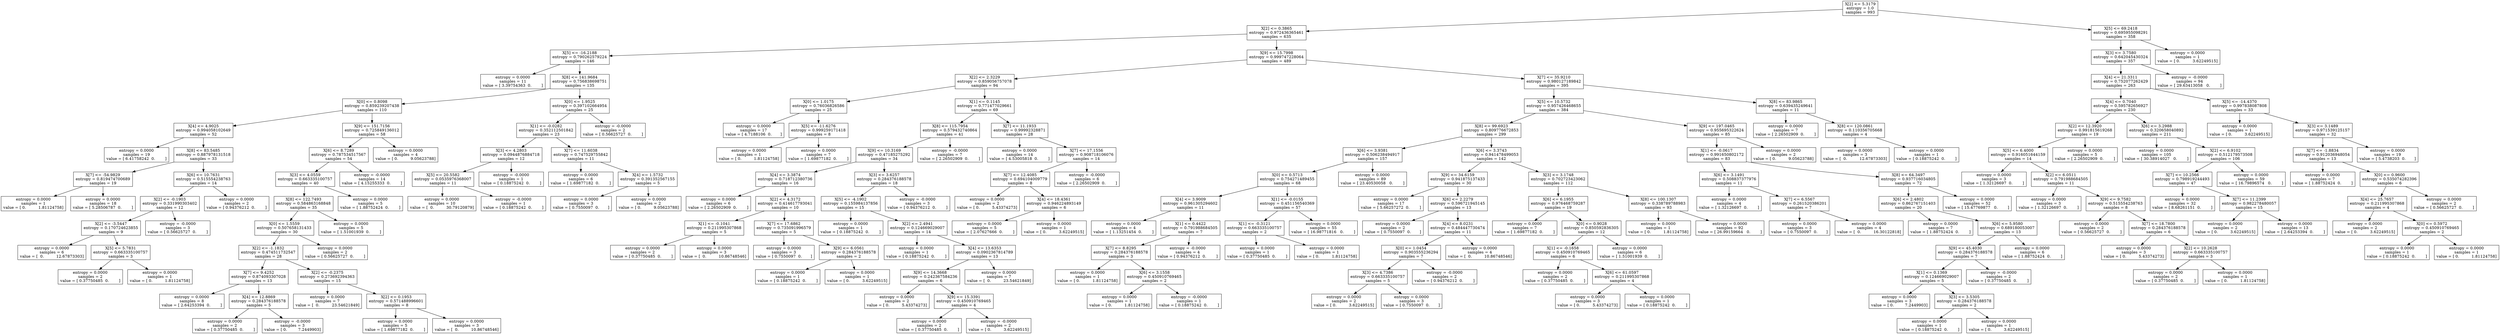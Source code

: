 digraph Tree {
0 [label="X[2] <= 5.3179\nentropy = 1.0\nsamples = 993", shape="box"] ;
1 [label="X[2] <= 0.3865\nentropy = 0.972436365461\nsamples = 635", shape="box"] ;
0 -> 1 ;
2 [label="X[5] <= -16.2188\nentropy = 0.790262579224\nsamples = 146", shape="box"] ;
1 -> 2 ;
3 [label="entropy = 0.0000\nsamples = 11\nvalue = [ 3.39754363  0.        ]", shape="box"] ;
2 -> 3 ;
4 [label="X[8] <= 141.9684\nentropy = 0.756838698751\nsamples = 135", shape="box"] ;
2 -> 4 ;
5 [label="X[0] <= 0.8098\nentropy = 0.859239207438\nsamples = 110", shape="box"] ;
4 -> 5 ;
6 [label="X[4] <= 4.9025\nentropy = 0.994058102649\nsamples = 52", shape="box"] ;
5 -> 6 ;
7 [label="entropy = 0.0000\nsamples = 19\nvalue = [ 6.41758242  0.        ]", shape="box"] ;
6 -> 7 ;
8 [label="X[8] <= 83.5485\nentropy = 0.887978131518\nsamples = 33", shape="box"] ;
6 -> 8 ;
9 [label="X[7] <= -54.9829\nentropy = 0.819474700689\nsamples = 19", shape="box"] ;
8 -> 9 ;
10 [label="entropy = 0.0000\nsamples = 1\nvalue = [ 0.          1.81124758]", shape="box"] ;
9 -> 10 ;
11 [label="entropy = 0.0000\nsamples = 18\nvalue = [ 5.28506787  0.        ]", shape="box"] ;
9 -> 11 ;
12 [label="X[6] <= 10.7631\nentropy = 0.515554238763\nsamples = 14", shape="box"] ;
8 -> 12 ;
13 [label="X[2] <= -0.1903\nentropy = 0.331990303402\nsamples = 12", shape="box"] ;
12 -> 13 ;
14 [label="X[2] <= -3.5447\nentropy = 0.170724623855\nsamples = 9", shape="box"] ;
13 -> 14 ;
15 [label="entropy = 0.0000\nsamples = 6\nvalue = [  0.          12.67873303]", shape="box"] ;
14 -> 15 ;
16 [label="X[5] <= 5.7831\nentropy = 0.663335100757\nsamples = 3", shape="box"] ;
14 -> 16 ;
17 [label="entropy = 0.0000\nsamples = 2\nvalue = [ 0.37750485  0.        ]", shape="box"] ;
16 -> 17 ;
18 [label="entropy = 0.0000\nsamples = 1\nvalue = [ 0.          1.81124758]", shape="box"] ;
16 -> 18 ;
19 [label="entropy = -0.0000\nsamples = 3\nvalue = [ 0.56625727  0.        ]", shape="box"] ;
13 -> 19 ;
20 [label="entropy = 0.0000\nsamples = 2\nvalue = [ 0.94376212  0.        ]", shape="box"] ;
12 -> 20 ;
21 [label="X[9] <= 151.7156\nentropy = 0.725849136012\nsamples = 58", shape="box"] ;
5 -> 21 ;
22 [label="X[6] <= 8.7289\nentropy = 0.787534517567\nsamples = 54", shape="box"] ;
21 -> 22 ;
23 [label="X[3] <= 4.0559\nentropy = 0.663335100757\nsamples = 40", shape="box"] ;
22 -> 23 ;
24 [label="X[8] <= 122.7493\nentropy = 0.584863168848\nsamples = 35", shape="box"] ;
23 -> 24 ;
25 [label="X[0] <= 1.5559\nentropy = 0.507658131433\nsamples = 30", shape="box"] ;
24 -> 25 ;
26 [label="X[2] <= -1.1832\nentropy = 0.474511732547\nsamples = 28", shape="box"] ;
25 -> 26 ;
27 [label="X[7] <= 9.4252\nentropy = 0.874093307028\nsamples = 13", shape="box"] ;
26 -> 27 ;
28 [label="entropy = 0.0000\nsamples = 8\nvalue = [ 2.64253394  0.        ]", shape="box"] ;
27 -> 28 ;
29 [label="X[4] <= 12.8869\nentropy = 0.284376188578\nsamples = 5", shape="box"] ;
27 -> 29 ;
30 [label="entropy = 0.0000\nsamples = 2\nvalue = [ 0.37750485  0.        ]", shape="box"] ;
29 -> 30 ;
31 [label="entropy = -0.0000\nsamples = 3\nvalue = [ 0.         7.2449903]", shape="box"] ;
29 -> 31 ;
32 [label="X[2] <= -0.2375\nentropy = 0.273692394363\nsamples = 15", shape="box"] ;
26 -> 32 ;
33 [label="entropy = 0.0000\nsamples = 7\nvalue = [  0.          23.54621849]", shape="box"] ;
32 -> 33 ;
34 [label="X[2] <= 0.1953\nentropy = 0.571488996601\nsamples = 8", shape="box"] ;
32 -> 34 ;
35 [label="entropy = 0.0000\nsamples = 5\nvalue = [ 1.69877182  0.        ]", shape="box"] ;
34 -> 35 ;
36 [label="entropy = 0.0000\nsamples = 3\nvalue = [  0.          10.86748546]", shape="box"] ;
34 -> 36 ;
37 [label="entropy = 0.0000\nsamples = 2\nvalue = [ 0.56625727  0.        ]", shape="box"] ;
25 -> 37 ;
38 [label="entropy = 0.0000\nsamples = 5\nvalue = [ 1.51001939  0.        ]", shape="box"] ;
24 -> 38 ;
39 [label="entropy = 0.0000\nsamples = 5\nvalue = [ 1.88752424  0.        ]", shape="box"] ;
23 -> 39 ;
40 [label="entropy = -0.0000\nsamples = 14\nvalue = [ 4.15255333  0.        ]", shape="box"] ;
22 -> 40 ;
41 [label="entropy = 0.0000\nsamples = 4\nvalue = [ 0.          9.05623788]", shape="box"] ;
21 -> 41 ;
42 [label="X[0] <= 1.9525\nentropy = 0.397102664954\nsamples = 25", shape="box"] ;
4 -> 42 ;
43 [label="X[1] <= -0.0282\nentropy = 0.352112501842\nsamples = 23", shape="box"] ;
42 -> 43 ;
44 [label="X[3] <= 4.2803\nentropy = 0.0944876884718\nsamples = 12", shape="box"] ;
43 -> 44 ;
45 [label="X[5] <= 20.5582\nentropy = 0.0535976368007\nsamples = 11", shape="box"] ;
44 -> 45 ;
46 [label="entropy = 0.0000\nsamples = 10\nvalue = [  0.          30.79120879]", shape="box"] ;
45 -> 46 ;
47 [label="entropy = -0.0000\nsamples = 1\nvalue = [ 0.18875242  0.        ]", shape="box"] ;
45 -> 47 ;
48 [label="entropy = -0.0000\nsamples = 1\nvalue = [ 0.18875242  0.        ]", shape="box"] ;
44 -> 48 ;
49 [label="X[7] <= 11.6038\nentropy = 0.747529755842\nsamples = 11", shape="box"] ;
43 -> 49 ;
50 [label="entropy = 0.0000\nsamples = 6\nvalue = [ 1.69877182  0.        ]", shape="box"] ;
49 -> 50 ;
51 [label="X[4] <= 1.5732\nentropy = 0.391352567155\nsamples = 5", shape="box"] ;
49 -> 51 ;
52 [label="entropy = 0.0000\nsamples = 3\nvalue = [ 0.7550097  0.       ]", shape="box"] ;
51 -> 52 ;
53 [label="entropy = 0.0000\nsamples = 2\nvalue = [ 0.          9.05623788]", shape="box"] ;
51 -> 53 ;
54 [label="entropy = -0.0000\nsamples = 2\nvalue = [ 0.56625727  0.        ]", shape="box"] ;
42 -> 54 ;
55 [label="X[9] <= 15.7998\nentropy = 0.999747228064\nsamples = 489", shape="box"] ;
1 -> 55 ;
56 [label="X[2] <= 2.3229\nentropy = 0.859056757078\nsamples = 94", shape="box"] ;
55 -> 56 ;
57 [label="X[0] <= 1.0175\nentropy = 0.76036826586\nsamples = 25", shape="box"] ;
56 -> 57 ;
58 [label="entropy = 0.0000\nsamples = 17\nvalue = [ 4.7188106  0.       ]", shape="box"] ;
57 -> 58 ;
59 [label="X[5] <= -11.6276\nentropy = 0.999259171418\nsamples = 8", shape="box"] ;
57 -> 59 ;
60 [label="entropy = 0.0000\nsamples = 1\nvalue = [ 0.          1.81124758]", shape="box"] ;
59 -> 60 ;
61 [label="entropy = 0.0000\nsamples = 7\nvalue = [ 1.69877182  0.        ]", shape="box"] ;
59 -> 61 ;
62 [label="X[1] <= 0.1145\nentropy = 0.771477029661\nsamples = 69", shape="box"] ;
56 -> 62 ;
63 [label="X[8] <= 115.7954\nentropy = 0.579432740864\nsamples = 41", shape="box"] ;
62 -> 63 ;
64 [label="X[9] <= 10.3169\nentropy = 0.47185275292\nsamples = 34", shape="box"] ;
63 -> 64 ;
65 [label="X[4] <= 3.3874\nentropy = 0.718712380736\nsamples = 16", shape="box"] ;
64 -> 65 ;
66 [label="entropy = 0.0000\nsamples = 6\nvalue = [ 2.26502909  0.        ]", shape="box"] ;
65 -> 66 ;
67 [label="X[2] <= 4.3172\nentropy = 0.414617793041\nsamples = 10", shape="box"] ;
65 -> 67 ;
68 [label="X[1] <= -0.1041\nentropy = 0.211995307868\nsamples = 5", shape="box"] ;
67 -> 68 ;
69 [label="entropy = 0.0000\nsamples = 2\nvalue = [ 0.37750485  0.        ]", shape="box"] ;
68 -> 69 ;
70 [label="entropy = 0.0000\nsamples = 3\nvalue = [  0.          10.86748546]", shape="box"] ;
68 -> 70 ;
71 [label="X[7] <= 17.6862\nentropy = 0.735091996579\nsamples = 5", shape="box"] ;
67 -> 71 ;
72 [label="entropy = 0.0000\nsamples = 3\nvalue = [ 0.7550097  0.       ]", shape="box"] ;
71 -> 72 ;
73 [label="X[9] <= 6.0561\nentropy = 0.284376188578\nsamples = 2", shape="box"] ;
71 -> 73 ;
74 [label="entropy = 0.0000\nsamples = 1\nvalue = [ 0.18875242  0.        ]", shape="box"] ;
73 -> 74 ;
75 [label="entropy = 0.0000\nsamples = 1\nvalue = [ 0.          3.62249515]", shape="box"] ;
73 -> 75 ;
76 [label="X[3] <= 3.6257\nentropy = 0.284376188578\nsamples = 18", shape="box"] ;
64 -> 76 ;
77 [label="X[5] <= -4.1902\nentropy = 0.155984137856\nsamples = 15", shape="box"] ;
76 -> 77 ;
78 [label="entropy = 0.0000\nsamples = 1\nvalue = [ 0.18875242  0.        ]", shape="box"] ;
77 -> 78 ;
79 [label="X[2] <= 2.4941\nentropy = 0.124669029007\nsamples = 14", shape="box"] ;
77 -> 79 ;
80 [label="entropy = 0.0000\nsamples = 1\nvalue = [ 0.18875242  0.        ]", shape="box"] ;
79 -> 80 ;
81 [label="X[4] <= 13.6353\nentropy = 0.0902367814789\nsamples = 13", shape="box"] ;
79 -> 81 ;
82 [label="X[9] <= 14.3668\nentropy = 0.242367584236\nsamples = 6", shape="box"] ;
81 -> 82 ;
83 [label="entropy = 0.0000\nsamples = 2\nvalue = [ 0.          5.43374273]", shape="box"] ;
82 -> 83 ;
84 [label="X[9] <= 15.3391\nentropy = 0.450910769465\nsamples = 4", shape="box"] ;
82 -> 84 ;
85 [label="entropy = 0.0000\nsamples = 2\nvalue = [ 0.37750485  0.        ]", shape="box"] ;
84 -> 85 ;
86 [label="entropy = -0.0000\nsamples = 2\nvalue = [ 0.          3.62249515]", shape="box"] ;
84 -> 86 ;
87 [label="entropy = 0.0000\nsamples = 7\nvalue = [  0.          23.54621849]", shape="box"] ;
81 -> 87 ;
88 [label="entropy = -0.0000\nsamples = 3\nvalue = [ 0.94376212  0.        ]", shape="box"] ;
76 -> 88 ;
89 [label="entropy = -0.0000\nsamples = 7\nvalue = [ 2.26502909  0.        ]", shape="box"] ;
63 -> 89 ;
90 [label="X[7] <= 11.1933\nentropy = 0.99992328871\nsamples = 28", shape="box"] ;
62 -> 90 ;
91 [label="entropy = 0.0000\nsamples = 14\nvalue = [ 4.53005818  0.        ]", shape="box"] ;
90 -> 91 ;
92 [label="X[7] <= 17.1556\nentropy = 0.908718106076\nsamples = 14", shape="box"] ;
90 -> 92 ;
93 [label="X[7] <= 12.4085\nentropy = 0.694104009779\nsamples = 8", shape="box"] ;
92 -> 93 ;
94 [label="entropy = 0.0000\nsamples = 2\nvalue = [ 0.          5.43374273]", shape="box"] ;
93 -> 94 ;
95 [label="X[4] <= 18.4361\nentropy = 0.946224893149\nsamples = 6", shape="box"] ;
93 -> 95 ;
96 [label="entropy = 0.0000\nsamples = 5\nvalue = [ 2.07627666  0.        ]", shape="box"] ;
95 -> 96 ;
97 [label="entropy = 0.0000\nsamples = 1\nvalue = [ 0.          3.62249515]", shape="box"] ;
95 -> 97 ;
98 [label="entropy = -0.0000\nsamples = 6\nvalue = [ 2.26502909  0.        ]", shape="box"] ;
92 -> 98 ;
99 [label="X[7] <= 35.9210\nentropy = 0.980127189842\nsamples = 395", shape="box"] ;
55 -> 99 ;
100 [label="X[5] <= 10.5732\nentropy = 0.957426468655\nsamples = 384", shape="box"] ;
99 -> 100 ;
101 [label="X[8] <= 99.6923\nentropy = 0.809776672853\nsamples = 299", shape="box"] ;
100 -> 101 ;
102 [label="X[6] <= 3.9381\nentropy = 0.506238494917\nsamples = 157", shape="box"] ;
101 -> 102 ;
103 [label="X[0] <= 0.5713\nentropy = 0.754271489455\nsamples = 68", shape="box"] ;
102 -> 103 ;
104 [label="X[4] <= 3.9009\nentropy = 0.961305294602\nsamples = 11", shape="box"] ;
103 -> 104 ;
105 [label="entropy = 0.0000\nsamples = 4\nvalue = [ 1.13251454  0.        ]", shape="box"] ;
104 -> 105 ;
106 [label="X[1] <= 0.4422\nentropy = 0.791988684505\nsamples = 7", shape="box"] ;
104 -> 106 ;
107 [label="X[7] <= 8.8295\nentropy = 0.284376188578\nsamples = 3", shape="box"] ;
106 -> 107 ;
108 [label="entropy = 0.0000\nsamples = 1\nvalue = [ 0.          1.81124758]", shape="box"] ;
107 -> 108 ;
109 [label="X[6] <= 3.1558\nentropy = 0.450910769465\nsamples = 2", shape="box"] ;
107 -> 109 ;
110 [label="entropy = 0.0000\nsamples = 1\nvalue = [ 0.          1.81124758]", shape="box"] ;
109 -> 110 ;
111 [label="entropy = -0.0000\nsamples = 1\nvalue = [ 0.18875242  0.        ]", shape="box"] ;
109 -> 111 ;
112 [label="entropy = -0.0000\nsamples = 4\nvalue = [ 0.94376212  0.        ]", shape="box"] ;
106 -> 112 ;
113 [label="X[1] <= -0.0155\nentropy = 0.451156540369\nsamples = 57", shape="box"] ;
103 -> 113 ;
114 [label="X[1] <= -0.3121\nentropy = 0.663335100757\nsamples = 2", shape="box"] ;
113 -> 114 ;
115 [label="entropy = 0.0000\nsamples = 1\nvalue = [ 0.37750485  0.        ]", shape="box"] ;
114 -> 115 ;
116 [label="entropy = 0.0000\nsamples = 1\nvalue = [ 0.          1.81124758]", shape="box"] ;
114 -> 116 ;
117 [label="entropy = 0.0000\nsamples = 55\nvalue = [ 16.98771816   0.        ]", shape="box"] ;
113 -> 117 ;
118 [label="entropy = 0.0000\nsamples = 89\nvalue = [ 23.40530058   0.        ]", shape="box"] ;
102 -> 118 ;
119 [label="X[6] <= 3.3743\nentropy = 0.941478499053\nsamples = 142", shape="box"] ;
101 -> 119 ;
120 [label="X[9] <= 34.6159\nentropy = 0.941875137433\nsamples = 30", shape="box"] ;
119 -> 120 ;
121 [label="entropy = 0.0000\nsamples = 17\nvalue = [ 5.66257272  0.        ]", shape="box"] ;
120 -> 121 ;
122 [label="X[6] <= 2.2279\nentropy = 0.596721945145\nsamples = 13", shape="box"] ;
120 -> 122 ;
123 [label="entropy = 0.0000\nsamples = 2\nvalue = [ 0.7550097  0.       ]", shape="box"] ;
122 -> 123 ;
124 [label="X[4] <= 8.0231\nentropy = 0.484447730474\nsamples = 11", shape="box"] ;
122 -> 124 ;
125 [label="X[0] <= 1.0454\nentropy = 0.903555236294\nsamples = 7", shape="box"] ;
124 -> 125 ;
126 [label="X[3] <= 4.7386\nentropy = 0.663335100757\nsamples = 5", shape="box"] ;
125 -> 126 ;
127 [label="entropy = 0.0000\nsamples = 2\nvalue = [ 0.          3.62249515]", shape="box"] ;
126 -> 127 ;
128 [label="entropy = 0.0000\nsamples = 3\nvalue = [ 0.7550097  0.       ]", shape="box"] ;
126 -> 128 ;
129 [label="entropy = -0.0000\nsamples = 2\nvalue = [ 0.94376212  0.        ]", shape="box"] ;
125 -> 129 ;
130 [label="entropy = 0.0000\nsamples = 4\nvalue = [  0.          10.86748546]", shape="box"] ;
124 -> 130 ;
131 [label="X[3] <= 3.1748\nentropy = 0.702723423062\nsamples = 112", shape="box"] ;
119 -> 131 ;
132 [label="X[6] <= 6.1955\nentropy = 0.976468759287\nsamples = 19", shape="box"] ;
131 -> 132 ;
133 [label="entropy = 0.0000\nsamples = 7\nvalue = [ 1.69877182  0.        ]", shape="box"] ;
132 -> 133 ;
134 [label="X[0] <= 0.9028\nentropy = 0.850592836305\nsamples = 12", shape="box"] ;
132 -> 134 ;
135 [label="X[1] <= -0.1658\nentropy = 0.450910769465\nsamples = 6", shape="box"] ;
134 -> 135 ;
136 [label="entropy = 0.0000\nsamples = 2\nvalue = [ 0.37750485  0.        ]", shape="box"] ;
135 -> 136 ;
137 [label="X[6] <= 61.0597\nentropy = 0.211995307868\nsamples = 4", shape="box"] ;
135 -> 137 ;
138 [label="entropy = 0.0000\nsamples = 3\nvalue = [ 0.          5.43374273]", shape="box"] ;
137 -> 138 ;
139 [label="entropy = 0.0000\nsamples = 1\nvalue = [ 0.18875242  0.        ]", shape="box"] ;
137 -> 139 ;
140 [label="entropy = 0.0000\nsamples = 6\nvalue = [ 1.51001939  0.        ]", shape="box"] ;
134 -> 140 ;
141 [label="X[8] <= 100.1307\nentropy = 0.338789788983\nsamples = 93", shape="box"] ;
131 -> 141 ;
142 [label="entropy = 0.0000\nsamples = 1\nvalue = [ 0.          1.81124758]", shape="box"] ;
141 -> 142 ;
143 [label="entropy = 0.0000\nsamples = 92\nvalue = [ 26.99159664   0.        ]", shape="box"] ;
141 -> 143 ;
144 [label="X[9] <= 197.0465\nentropy = 0.955695322624\nsamples = 85", shape="box"] ;
100 -> 144 ;
145 [label="X[1] <= -0.0617\nentropy = 0.991650802172\nsamples = 83", shape="box"] ;
144 -> 145 ;
146 [label="X[6] <= 3.1491\nentropy = 0.508837377976\nsamples = 11", shape="box"] ;
145 -> 146 ;
147 [label="entropy = 0.0000\nsamples = 4\nvalue = [ 1.32126697  0.        ]", shape="box"] ;
146 -> 147 ;
148 [label="X[7] <= 6.5567\nentropy = 0.261520386201\nsamples = 7", shape="box"] ;
146 -> 148 ;
149 [label="entropy = 0.0000\nsamples = 3\nvalue = [ 0.7550097  0.       ]", shape="box"] ;
148 -> 149 ;
150 [label="entropy = 0.0000\nsamples = 4\nvalue = [  0.          16.30122818]", shape="box"] ;
148 -> 150 ;
151 [label="X[8] <= 64.3497\nentropy = 0.937716034805\nsamples = 72", shape="box"] ;
145 -> 151 ;
152 [label="X[6] <= 2.4802\nentropy = 0.862767151403\nsamples = 20", shape="box"] ;
151 -> 152 ;
153 [label="entropy = 0.0000\nsamples = 7\nvalue = [ 1.88752424  0.        ]", shape="box"] ;
152 -> 153 ;
154 [label="X[6] <= 5.9580\nentropy = 0.689180053007\nsamples = 13", shape="box"] ;
152 -> 154 ;
155 [label="X[9] <= 45.4030\nentropy = 0.284376188578\nsamples = 7", shape="box"] ;
154 -> 155 ;
156 [label="X[1] <= 0.1369\nentropy = 0.124669029007\nsamples = 5", shape="box"] ;
155 -> 156 ;
157 [label="entropy = 0.0000\nsamples = 3\nvalue = [ 0.         7.2449903]", shape="box"] ;
156 -> 157 ;
158 [label="X[3] <= 3.5305\nentropy = 0.284376188578\nsamples = 2", shape="box"] ;
156 -> 158 ;
159 [label="entropy = 0.0000\nsamples = 1\nvalue = [ 0.18875242  0.        ]", shape="box"] ;
158 -> 159 ;
160 [label="entropy = 0.0000\nsamples = 1\nvalue = [ 0.          3.62249515]", shape="box"] ;
158 -> 160 ;
161 [label="entropy = -0.0000\nsamples = 2\nvalue = [ 0.37750485  0.        ]", shape="box"] ;
155 -> 161 ;
162 [label="entropy = 0.0000\nsamples = 6\nvalue = [ 1.88752424  0.        ]", shape="box"] ;
154 -> 162 ;
163 [label="entropy = 0.0000\nsamples = 52\nvalue = [ 15.47769877   0.        ]", shape="box"] ;
151 -> 163 ;
164 [label="entropy = 0.0000\nsamples = 2\nvalue = [ 0.          9.05623788]", shape="box"] ;
144 -> 164 ;
165 [label="X[8] <= 83.9865\nentropy = 0.639435249641\nsamples = 11", shape="box"] ;
99 -> 165 ;
166 [label="entropy = 0.0000\nsamples = 7\nvalue = [ 2.26502909  0.        ]", shape="box"] ;
165 -> 166 ;
167 [label="X[8] <= 120.0861\nentropy = 0.110356705668\nsamples = 4", shape="box"] ;
165 -> 167 ;
168 [label="entropy = 0.0000\nsamples = 3\nvalue = [  0.          12.67873303]", shape="box"] ;
167 -> 168 ;
169 [label="entropy = 0.0000\nsamples = 1\nvalue = [ 0.18875242  0.        ]", shape="box"] ;
167 -> 169 ;
170 [label="X[5] <= 69.2418\nentropy = 0.695955098291\nsamples = 358", shape="box"] ;
0 -> 170 ;
171 [label="X[3] <= 3.7580\nentropy = 0.642045430324\nsamples = 357", shape="box"] ;
170 -> 171 ;
172 [label="X[4] <= 21.3311\nentropy = 0.752077262429\nsamples = 263", shape="box"] ;
171 -> 172 ;
173 [label="X[4] <= 0.7040\nentropy = 0.595782656927\nsamples = 230", shape="box"] ;
172 -> 173 ;
174 [label="X[2] <= 12.3920\nentropy = 0.991815619268\nsamples = 19", shape="box"] ;
173 -> 174 ;
175 [label="X[5] <= 6.4000\nentropy = 0.916051644159\nsamples = 14", shape="box"] ;
174 -> 175 ;
176 [label="entropy = 0.0000\nsamples = 3\nvalue = [ 1.32126697  0.        ]", shape="box"] ;
175 -> 176 ;
177 [label="X[2] <= 6.0511\nentropy = 0.791988684505\nsamples = 11", shape="box"] ;
175 -> 177 ;
178 [label="entropy = 0.0000\nsamples = 3\nvalue = [ 1.32126697  0.        ]", shape="box"] ;
177 -> 178 ;
179 [label="X[9] <= 9.7582\nentropy = 0.515554238763\nsamples = 8", shape="box"] ;
177 -> 179 ;
180 [label="entropy = 0.0000\nsamples = 2\nvalue = [ 0.56625727  0.        ]", shape="box"] ;
179 -> 180 ;
181 [label="X[7] <= 18.7800\nentropy = 0.284376188578\nsamples = 6", shape="box"] ;
179 -> 181 ;
182 [label="entropy = 0.0000\nsamples = 3\nvalue = [ 0.          5.43374273]", shape="box"] ;
181 -> 182 ;
183 [label="X[2] <= 10.2628\nentropy = 0.663335100757\nsamples = 3", shape="box"] ;
181 -> 183 ;
184 [label="entropy = 0.0000\nsamples = 2\nvalue = [ 0.37750485  0.        ]", shape="box"] ;
183 -> 184 ;
185 [label="entropy = 0.0000\nsamples = 1\nvalue = [ 0.          1.81124758]", shape="box"] ;
183 -> 185 ;
186 [label="entropy = 0.0000\nsamples = 5\nvalue = [ 2.26502909  0.        ]", shape="box"] ;
174 -> 186 ;
187 [label="X[6] <= 3.2988\nentropy = 0.320658040892\nsamples = 211", shape="box"] ;
173 -> 187 ;
188 [label="entropy = 0.0000\nsamples = 105\nvalue = [ 30.38914027   0.        ]", shape="box"] ;
187 -> 188 ;
189 [label="X[2] <= 6.9102\nentropy = 0.512179573508\nsamples = 106", shape="box"] ;
187 -> 189 ;
190 [label="X[7] <= 10.2566\nentropy = 0.798919244493\nsamples = 47", shape="box"] ;
189 -> 190 ;
191 [label="entropy = 0.0000\nsamples = 32\nvalue = [ 8.68261151  0.        ]", shape="box"] ;
190 -> 191 ;
192 [label="X[7] <= 11.2399\nentropy = 0.982278480057\nsamples = 15", shape="box"] ;
190 -> 192 ;
193 [label="entropy = 0.0000\nsamples = 2\nvalue = [ 0.          3.62249515]", shape="box"] ;
192 -> 193 ;
194 [label="entropy = 0.0000\nsamples = 13\nvalue = [ 2.64253394  0.        ]", shape="box"] ;
192 -> 194 ;
195 [label="entropy = 0.0000\nsamples = 59\nvalue = [ 16.79896574   0.        ]", shape="box"] ;
189 -> 195 ;
196 [label="X[5] <= -14.4370\nentropy = 0.997838087808\nsamples = 33", shape="box"] ;
172 -> 196 ;
197 [label="entropy = 0.0000\nsamples = 1\nvalue = [ 0.          3.62249515]", shape="box"] ;
196 -> 197 ;
198 [label="X[3] <= 3.1489\nentropy = 0.971539125157\nsamples = 32", shape="box"] ;
196 -> 198 ;
199 [label="X[7] <= -1.8834\nentropy = 0.912036948054\nsamples = 13", shape="box"] ;
198 -> 199 ;
200 [label="entropy = 0.0000\nsamples = 7\nvalue = [ 1.88752424  0.        ]", shape="box"] ;
199 -> 200 ;
201 [label="X[0] <= 0.9600\nentropy = 0.535074282396\nsamples = 6", shape="box"] ;
199 -> 201 ;
202 [label="X[4] <= 25.7657\nentropy = 0.211995307868\nsamples = 4", shape="box"] ;
201 -> 202 ;
203 [label="entropy = 0.0000\nsamples = 2\nvalue = [ 0.          3.62249515]", shape="box"] ;
202 -> 203 ;
204 [label="X[0] <= 0.5972\nentropy = 0.450910769465\nsamples = 2", shape="box"] ;
202 -> 204 ;
205 [label="entropy = 0.0000\nsamples = 1\nvalue = [ 0.18875242  0.        ]", shape="box"] ;
204 -> 205 ;
206 [label="entropy = 0.0000\nsamples = 1\nvalue = [ 0.          1.81124758]", shape="box"] ;
204 -> 206 ;
207 [label="entropy = 0.0000\nsamples = 2\nvalue = [ 0.56625727  0.        ]", shape="box"] ;
201 -> 207 ;
208 [label="entropy = 0.0000\nsamples = 19\nvalue = [ 5.4738203  0.       ]", shape="box"] ;
198 -> 208 ;
209 [label="entropy = -0.0000\nsamples = 94\nvalue = [ 29.63413058   0.        ]", shape="box"] ;
171 -> 209 ;
210 [label="entropy = 0.0000\nsamples = 1\nvalue = [ 0.          3.62249515]", shape="box"] ;
170 -> 210 ;
}